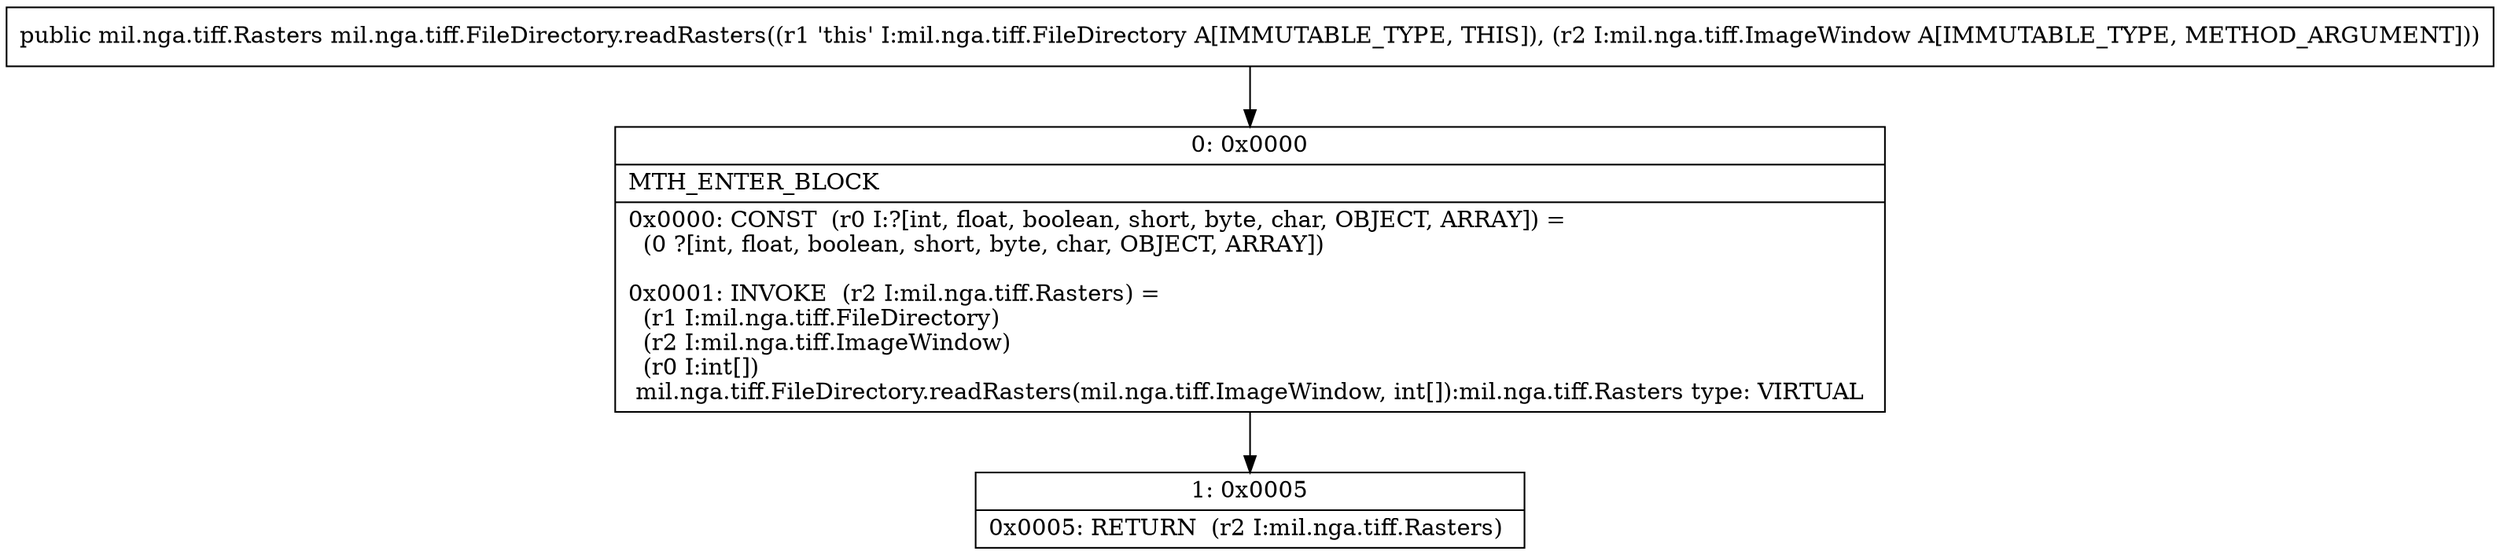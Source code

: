 digraph "CFG formil.nga.tiff.FileDirectory.readRasters(Lmil\/nga\/tiff\/ImageWindow;)Lmil\/nga\/tiff\/Rasters;" {
Node_0 [shape=record,label="{0\:\ 0x0000|MTH_ENTER_BLOCK\l|0x0000: CONST  (r0 I:?[int, float, boolean, short, byte, char, OBJECT, ARRAY]) = \l  (0 ?[int, float, boolean, short, byte, char, OBJECT, ARRAY])\l \l0x0001: INVOKE  (r2 I:mil.nga.tiff.Rasters) = \l  (r1 I:mil.nga.tiff.FileDirectory)\l  (r2 I:mil.nga.tiff.ImageWindow)\l  (r0 I:int[])\l mil.nga.tiff.FileDirectory.readRasters(mil.nga.tiff.ImageWindow, int[]):mil.nga.tiff.Rasters type: VIRTUAL \l}"];
Node_1 [shape=record,label="{1\:\ 0x0005|0x0005: RETURN  (r2 I:mil.nga.tiff.Rasters) \l}"];
MethodNode[shape=record,label="{public mil.nga.tiff.Rasters mil.nga.tiff.FileDirectory.readRasters((r1 'this' I:mil.nga.tiff.FileDirectory A[IMMUTABLE_TYPE, THIS]), (r2 I:mil.nga.tiff.ImageWindow A[IMMUTABLE_TYPE, METHOD_ARGUMENT])) }"];
MethodNode -> Node_0;
Node_0 -> Node_1;
}

